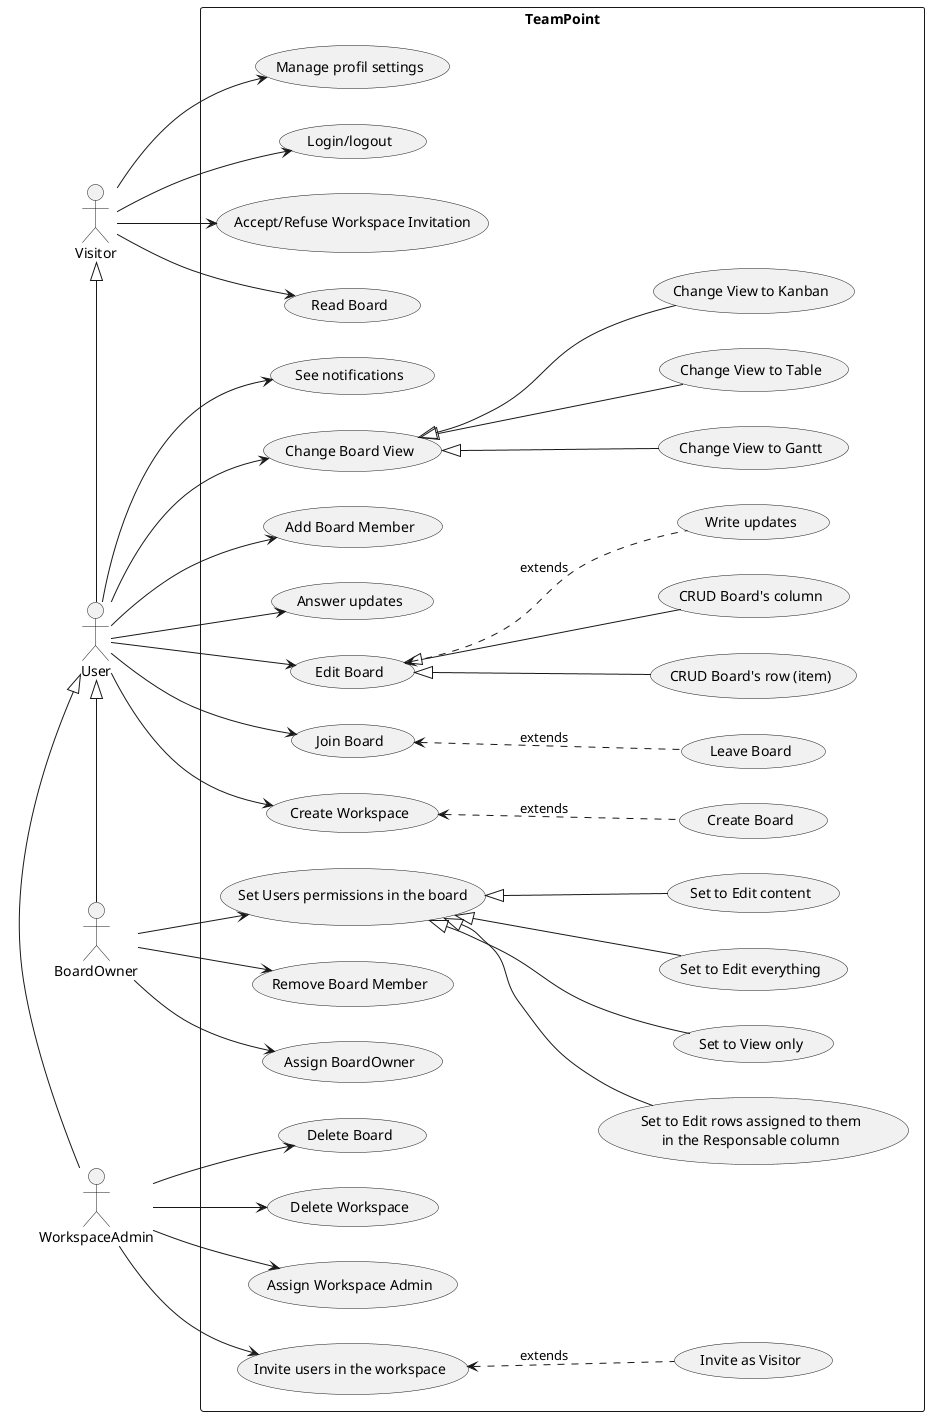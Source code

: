 @startuml
left to right direction

actor Visitor
actor User
actor BoardOwner
actor WorkspaceAdmin
Visitor <|-right- User
User <|-right- WorkspaceAdmin
User <|-right- BoardOwner

rectangle TeamPoint{ 
  usecase "Create Workspace" as UC1
  usecase "Create Board" as UC2
  usecase "Invite users in the workspace" as UC3
  usecase "See notifications" as UC4
  usecase "Set Users permissions in the board" as UC5
  usecase "Delete Board" as UC6
  usecase "Change Board View" as UC7
  usecase "Change View to Kanban" as UC8
  usecase "Change View to Gantt" as UC9
  usecase "Change View to Table" as UC10
  usecase "Accept/Refuse Workspace Invitation" as UC11
  usecase "Invite as Visitor" as UC12
  usecase "Read Board" as UC13
  usecase "Delete Workspace" as UC14
  usecase "Assign Workspace Admin" as UC15
  usecase "Set to Edit everything" as UC16
  usecase "Set to Edit content" as UC17
  usecase "Set to Edit rows assigned to them\nin the Responsable column" as UC18
  usecase "Set to View only" as UC19
  usecase "Add Board Member" as UC20
  usecase "Remove Board Member" as UC21
  usecase "Leave Board" as UC22
  usecase "Assign BoardOwner" as UC23
  usecase "Join Board" as UC24
  usecase "Edit Board" as UC28
  usecase "Write updates" as UC29
  usecase "CRUD Board's row (item)" as UC30
  usecase "CRUD Board's column" as UC31
  usecase "Manage profil settings" as UC32
  usecase "Answer updates" as UC33
  usecase "Login/logout" as UC34
}

User --> UC1
UC2 .up.> UC1 : extends
WorkspaceAdmin --> UC3
User --> UC4
BoardOwner --> UC5
WorkspaceAdmin --> UC6
User --> UC7
UC7 <|-- UC8
UC7 <|-- UC9
UC7 <|-- UC10
Visitor --> UC11
UC12 .up.> UC3 : extends
Visitor --> UC13
WorkspaceAdmin --> UC14
WorkspaceAdmin --> UC15
UC5 <|-- UC16
UC5 <|-- UC17
UC5 <|-- UC18
UC5 <|-- UC19
User --> UC20
BoardOwner --> UC21
User --> UC24
BoardOwner --> UC23
UC22 .up.> UC24 : extends
User --> UC28
UC29 .up.> UC28 : extends
UC28 <|-- UC30
UC28 <|-- UC31
Visitor --> UC32
User --> UC33
Visitor --> UC34
@enduml